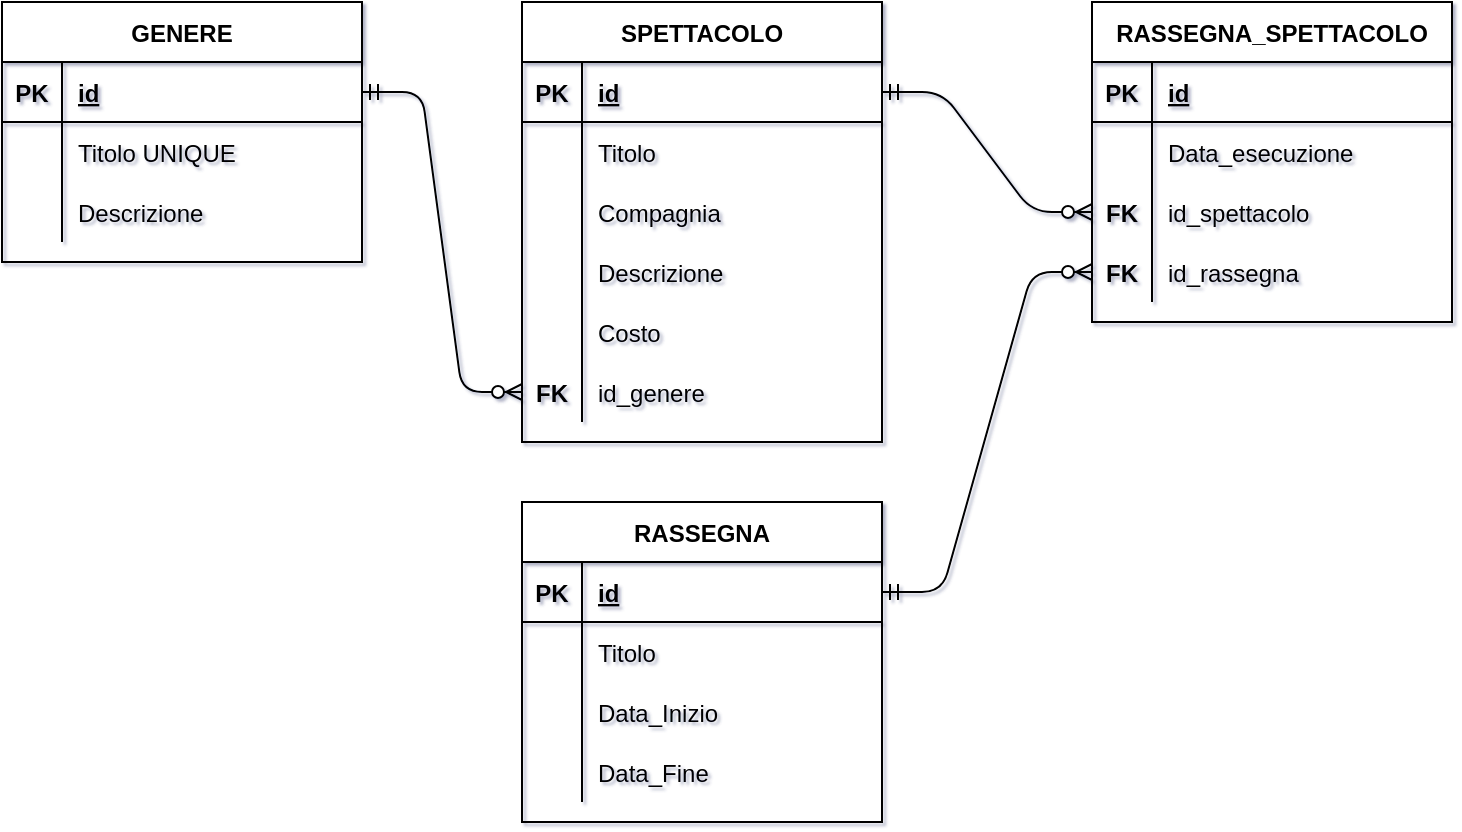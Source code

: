<mxfile pages="1">
    <diagram id="8AD6jW5EjMxsIns0vs_b" name="Pagina-1">
        <mxGraphModel dx="756" dy="518" grid="1" gridSize="10" guides="1" tooltips="1" connect="1" arrows="1" fold="1" page="1" pageScale="1" pageWidth="1169" pageHeight="827" math="0" shadow="1">
            <root>
                <mxCell id="0"/>
                <mxCell id="1" parent="0"/>
                <mxCell id="rkppzPKvcgOHfwQhOjSk-1" value="GENERE" style="shape=table;startSize=30;container=1;collapsible=1;childLayout=tableLayout;fixedRows=1;rowLines=0;fontStyle=1;align=center;resizeLast=1;" parent="1" vertex="1">
                    <mxGeometry x="40" y="40" width="180" height="130" as="geometry">
                        <mxRectangle x="40" y="40" width="80" height="30" as="alternateBounds"/>
                    </mxGeometry>
                </mxCell>
                <mxCell id="rkppzPKvcgOHfwQhOjSk-2" value="" style="shape=partialRectangle;collapsible=0;dropTarget=0;pointerEvents=0;fillColor=none;top=0;left=0;bottom=1;right=0;points=[[0,0.5],[1,0.5]];portConstraint=eastwest;" parent="rkppzPKvcgOHfwQhOjSk-1" vertex="1">
                    <mxGeometry y="30" width="180" height="30" as="geometry"/>
                </mxCell>
                <mxCell id="rkppzPKvcgOHfwQhOjSk-3" value="PK" style="shape=partialRectangle;connectable=0;fillColor=none;top=0;left=0;bottom=0;right=0;fontStyle=1;overflow=hidden;" parent="rkppzPKvcgOHfwQhOjSk-2" vertex="1">
                    <mxGeometry width="30" height="30" as="geometry"/>
                </mxCell>
                <mxCell id="rkppzPKvcgOHfwQhOjSk-4" value="id" style="shape=partialRectangle;connectable=0;fillColor=none;top=0;left=0;bottom=0;right=0;align=left;spacingLeft=6;fontStyle=5;overflow=hidden;" parent="rkppzPKvcgOHfwQhOjSk-2" vertex="1">
                    <mxGeometry x="30" width="150" height="30" as="geometry"/>
                </mxCell>
                <mxCell id="rkppzPKvcgOHfwQhOjSk-5" value="" style="shape=partialRectangle;collapsible=0;dropTarget=0;pointerEvents=0;fillColor=none;top=0;left=0;bottom=0;right=0;points=[[0,0.5],[1,0.5]];portConstraint=eastwest;" parent="rkppzPKvcgOHfwQhOjSk-1" vertex="1">
                    <mxGeometry y="60" width="180" height="30" as="geometry"/>
                </mxCell>
                <mxCell id="rkppzPKvcgOHfwQhOjSk-6" value="" style="shape=partialRectangle;connectable=0;fillColor=none;top=0;left=0;bottom=0;right=0;editable=1;overflow=hidden;" parent="rkppzPKvcgOHfwQhOjSk-5" vertex="1">
                    <mxGeometry width="30" height="30" as="geometry"/>
                </mxCell>
                <mxCell id="rkppzPKvcgOHfwQhOjSk-7" value="Titolo UNIQUE" style="shape=partialRectangle;connectable=0;fillColor=none;top=0;left=0;bottom=0;right=0;align=left;spacingLeft=6;overflow=hidden;" parent="rkppzPKvcgOHfwQhOjSk-5" vertex="1">
                    <mxGeometry x="30" width="150" height="30" as="geometry"/>
                </mxCell>
                <mxCell id="rkppzPKvcgOHfwQhOjSk-8" value="" style="shape=partialRectangle;collapsible=0;dropTarget=0;pointerEvents=0;fillColor=none;top=0;left=0;bottom=0;right=0;points=[[0,0.5],[1,0.5]];portConstraint=eastwest;" parent="rkppzPKvcgOHfwQhOjSk-1" vertex="1">
                    <mxGeometry y="90" width="180" height="30" as="geometry"/>
                </mxCell>
                <mxCell id="rkppzPKvcgOHfwQhOjSk-9" value="" style="shape=partialRectangle;connectable=0;fillColor=none;top=0;left=0;bottom=0;right=0;editable=1;overflow=hidden;" parent="rkppzPKvcgOHfwQhOjSk-8" vertex="1">
                    <mxGeometry width="30" height="30" as="geometry"/>
                </mxCell>
                <mxCell id="rkppzPKvcgOHfwQhOjSk-10" value="Descrizione" style="shape=partialRectangle;connectable=0;fillColor=none;top=0;left=0;bottom=0;right=0;align=left;spacingLeft=6;overflow=hidden;" parent="rkppzPKvcgOHfwQhOjSk-8" vertex="1">
                    <mxGeometry x="30" width="150" height="30" as="geometry"/>
                </mxCell>
                <mxCell id="rkppzPKvcgOHfwQhOjSk-14" value="SPETTACOLO" style="shape=table;startSize=30;container=1;collapsible=1;childLayout=tableLayout;fixedRows=1;rowLines=0;fontStyle=1;align=center;resizeLast=1;" parent="1" vertex="1">
                    <mxGeometry x="300" y="40" width="180" height="220" as="geometry">
                        <mxRectangle x="180" y="40" width="110" height="30" as="alternateBounds"/>
                    </mxGeometry>
                </mxCell>
                <mxCell id="rkppzPKvcgOHfwQhOjSk-15" value="" style="shape=partialRectangle;collapsible=0;dropTarget=0;pointerEvents=0;fillColor=none;top=0;left=0;bottom=1;right=0;points=[[0,0.5],[1,0.5]];portConstraint=eastwest;" parent="rkppzPKvcgOHfwQhOjSk-14" vertex="1">
                    <mxGeometry y="30" width="180" height="30" as="geometry"/>
                </mxCell>
                <mxCell id="rkppzPKvcgOHfwQhOjSk-16" value="PK" style="shape=partialRectangle;connectable=0;fillColor=none;top=0;left=0;bottom=0;right=0;fontStyle=1;overflow=hidden;" parent="rkppzPKvcgOHfwQhOjSk-15" vertex="1">
                    <mxGeometry width="30" height="30" as="geometry"/>
                </mxCell>
                <mxCell id="rkppzPKvcgOHfwQhOjSk-17" value="id" style="shape=partialRectangle;connectable=0;fillColor=none;top=0;left=0;bottom=0;right=0;align=left;spacingLeft=6;fontStyle=5;overflow=hidden;" parent="rkppzPKvcgOHfwQhOjSk-15" vertex="1">
                    <mxGeometry x="30" width="150" height="30" as="geometry"/>
                </mxCell>
                <mxCell id="rkppzPKvcgOHfwQhOjSk-18" value="" style="shape=partialRectangle;collapsible=0;dropTarget=0;pointerEvents=0;fillColor=none;top=0;left=0;bottom=0;right=0;points=[[0,0.5],[1,0.5]];portConstraint=eastwest;" parent="rkppzPKvcgOHfwQhOjSk-14" vertex="1">
                    <mxGeometry y="60" width="180" height="30" as="geometry"/>
                </mxCell>
                <mxCell id="rkppzPKvcgOHfwQhOjSk-19" value="" style="shape=partialRectangle;connectable=0;fillColor=none;top=0;left=0;bottom=0;right=0;editable=1;overflow=hidden;" parent="rkppzPKvcgOHfwQhOjSk-18" vertex="1">
                    <mxGeometry width="30" height="30" as="geometry"/>
                </mxCell>
                <mxCell id="rkppzPKvcgOHfwQhOjSk-20" value="Titolo" style="shape=partialRectangle;connectable=0;fillColor=none;top=0;left=0;bottom=0;right=0;align=left;spacingLeft=6;overflow=hidden;" parent="rkppzPKvcgOHfwQhOjSk-18" vertex="1">
                    <mxGeometry x="30" width="150" height="30" as="geometry"/>
                </mxCell>
                <mxCell id="rkppzPKvcgOHfwQhOjSk-21" value="" style="shape=partialRectangle;collapsible=0;dropTarget=0;pointerEvents=0;fillColor=none;top=0;left=0;bottom=0;right=0;points=[[0,0.5],[1,0.5]];portConstraint=eastwest;" parent="rkppzPKvcgOHfwQhOjSk-14" vertex="1">
                    <mxGeometry y="90" width="180" height="30" as="geometry"/>
                </mxCell>
                <mxCell id="rkppzPKvcgOHfwQhOjSk-22" value="" style="shape=partialRectangle;connectable=0;fillColor=none;top=0;left=0;bottom=0;right=0;editable=1;overflow=hidden;" parent="rkppzPKvcgOHfwQhOjSk-21" vertex="1">
                    <mxGeometry width="30" height="30" as="geometry"/>
                </mxCell>
                <mxCell id="rkppzPKvcgOHfwQhOjSk-23" value="Compagnia" style="shape=partialRectangle;connectable=0;fillColor=none;top=0;left=0;bottom=0;right=0;align=left;spacingLeft=6;overflow=hidden;" parent="rkppzPKvcgOHfwQhOjSk-21" vertex="1">
                    <mxGeometry x="30" width="150" height="30" as="geometry"/>
                </mxCell>
                <mxCell id="rkppzPKvcgOHfwQhOjSk-30" value="" style="shape=partialRectangle;collapsible=0;dropTarget=0;pointerEvents=0;fillColor=none;top=0;left=0;bottom=0;right=0;points=[[0,0.5],[1,0.5]];portConstraint=eastwest;" parent="rkppzPKvcgOHfwQhOjSk-14" vertex="1">
                    <mxGeometry y="120" width="180" height="30" as="geometry"/>
                </mxCell>
                <mxCell id="rkppzPKvcgOHfwQhOjSk-31" value="" style="shape=partialRectangle;connectable=0;fillColor=none;top=0;left=0;bottom=0;right=0;editable=1;overflow=hidden;" parent="rkppzPKvcgOHfwQhOjSk-30" vertex="1">
                    <mxGeometry width="30" height="30" as="geometry"/>
                </mxCell>
                <mxCell id="rkppzPKvcgOHfwQhOjSk-32" value="Descrizione" style="shape=partialRectangle;connectable=0;fillColor=none;top=0;left=0;bottom=0;right=0;align=left;spacingLeft=6;overflow=hidden;" parent="rkppzPKvcgOHfwQhOjSk-30" vertex="1">
                    <mxGeometry x="30" width="150" height="30" as="geometry"/>
                </mxCell>
                <mxCell id="rkppzPKvcgOHfwQhOjSk-24" value="" style="shape=partialRectangle;collapsible=0;dropTarget=0;pointerEvents=0;fillColor=none;top=0;left=0;bottom=0;right=0;points=[[0,0.5],[1,0.5]];portConstraint=eastwest;" parent="rkppzPKvcgOHfwQhOjSk-14" vertex="1">
                    <mxGeometry y="150" width="180" height="30" as="geometry"/>
                </mxCell>
                <mxCell id="rkppzPKvcgOHfwQhOjSk-25" value="" style="shape=partialRectangle;connectable=0;fillColor=none;top=0;left=0;bottom=0;right=0;editable=1;overflow=hidden;" parent="rkppzPKvcgOHfwQhOjSk-24" vertex="1">
                    <mxGeometry width="30" height="30" as="geometry"/>
                </mxCell>
                <mxCell id="rkppzPKvcgOHfwQhOjSk-26" value="Costo" style="shape=partialRectangle;connectable=0;fillColor=none;top=0;left=0;bottom=0;right=0;align=left;spacingLeft=6;overflow=hidden;" parent="rkppzPKvcgOHfwQhOjSk-24" vertex="1">
                    <mxGeometry x="30" width="150" height="30" as="geometry"/>
                </mxCell>
                <mxCell id="rkppzPKvcgOHfwQhOjSk-27" value="" style="shape=partialRectangle;collapsible=0;dropTarget=0;pointerEvents=0;fillColor=none;top=0;left=0;bottom=0;right=0;points=[[0,0.5],[1,0.5]];portConstraint=eastwest;" parent="rkppzPKvcgOHfwQhOjSk-14" vertex="1">
                    <mxGeometry y="180" width="180" height="30" as="geometry"/>
                </mxCell>
                <mxCell id="rkppzPKvcgOHfwQhOjSk-28" value="FK" style="shape=partialRectangle;connectable=0;fillColor=none;top=0;left=0;bottom=0;right=0;editable=1;overflow=hidden;fontStyle=1" parent="rkppzPKvcgOHfwQhOjSk-27" vertex="1">
                    <mxGeometry width="30" height="30" as="geometry"/>
                </mxCell>
                <mxCell id="rkppzPKvcgOHfwQhOjSk-29" value="id_genere" style="shape=partialRectangle;connectable=0;fillColor=none;top=0;left=0;bottom=0;right=0;align=left;spacingLeft=6;overflow=hidden;" parent="rkppzPKvcgOHfwQhOjSk-27" vertex="1">
                    <mxGeometry x="30" width="150" height="30" as="geometry"/>
                </mxCell>
                <mxCell id="rkppzPKvcgOHfwQhOjSk-34" value="RASSEGNA" style="shape=table;startSize=30;container=1;collapsible=1;childLayout=tableLayout;fixedRows=1;rowLines=0;fontStyle=1;align=center;resizeLast=1;" parent="1" vertex="1">
                    <mxGeometry x="300" y="290" width="180" height="160" as="geometry">
                        <mxRectangle x="180" y="280" width="100" height="30" as="alternateBounds"/>
                    </mxGeometry>
                </mxCell>
                <mxCell id="rkppzPKvcgOHfwQhOjSk-35" value="" style="shape=partialRectangle;collapsible=0;dropTarget=0;pointerEvents=0;fillColor=none;top=0;left=0;bottom=1;right=0;points=[[0,0.5],[1,0.5]];portConstraint=eastwest;" parent="rkppzPKvcgOHfwQhOjSk-34" vertex="1">
                    <mxGeometry y="30" width="180" height="30" as="geometry"/>
                </mxCell>
                <mxCell id="rkppzPKvcgOHfwQhOjSk-36" value="PK" style="shape=partialRectangle;connectable=0;fillColor=none;top=0;left=0;bottom=0;right=0;fontStyle=1;overflow=hidden;" parent="rkppzPKvcgOHfwQhOjSk-35" vertex="1">
                    <mxGeometry width="30" height="30" as="geometry"/>
                </mxCell>
                <mxCell id="rkppzPKvcgOHfwQhOjSk-37" value="id" style="shape=partialRectangle;connectable=0;fillColor=none;top=0;left=0;bottom=0;right=0;align=left;spacingLeft=6;fontStyle=5;overflow=hidden;" parent="rkppzPKvcgOHfwQhOjSk-35" vertex="1">
                    <mxGeometry x="30" width="150" height="30" as="geometry"/>
                </mxCell>
                <mxCell id="rkppzPKvcgOHfwQhOjSk-38" value="" style="shape=partialRectangle;collapsible=0;dropTarget=0;pointerEvents=0;fillColor=none;top=0;left=0;bottom=0;right=0;points=[[0,0.5],[1,0.5]];portConstraint=eastwest;" parent="rkppzPKvcgOHfwQhOjSk-34" vertex="1">
                    <mxGeometry y="60" width="180" height="30" as="geometry"/>
                </mxCell>
                <mxCell id="rkppzPKvcgOHfwQhOjSk-39" value="" style="shape=partialRectangle;connectable=0;fillColor=none;top=0;left=0;bottom=0;right=0;editable=1;overflow=hidden;" parent="rkppzPKvcgOHfwQhOjSk-38" vertex="1">
                    <mxGeometry width="30" height="30" as="geometry"/>
                </mxCell>
                <mxCell id="rkppzPKvcgOHfwQhOjSk-40" value="Titolo" style="shape=partialRectangle;connectable=0;fillColor=none;top=0;left=0;bottom=0;right=0;align=left;spacingLeft=6;overflow=hidden;" parent="rkppzPKvcgOHfwQhOjSk-38" vertex="1">
                    <mxGeometry x="30" width="150" height="30" as="geometry"/>
                </mxCell>
                <mxCell id="rkppzPKvcgOHfwQhOjSk-41" value="" style="shape=partialRectangle;collapsible=0;dropTarget=0;pointerEvents=0;fillColor=none;top=0;left=0;bottom=0;right=0;points=[[0,0.5],[1,0.5]];portConstraint=eastwest;" parent="rkppzPKvcgOHfwQhOjSk-34" vertex="1">
                    <mxGeometry y="90" width="180" height="30" as="geometry"/>
                </mxCell>
                <mxCell id="rkppzPKvcgOHfwQhOjSk-42" value="" style="shape=partialRectangle;connectable=0;fillColor=none;top=0;left=0;bottom=0;right=0;editable=1;overflow=hidden;" parent="rkppzPKvcgOHfwQhOjSk-41" vertex="1">
                    <mxGeometry width="30" height="30" as="geometry"/>
                </mxCell>
                <mxCell id="rkppzPKvcgOHfwQhOjSk-43" value="Data_Inizio" style="shape=partialRectangle;connectable=0;fillColor=none;top=0;left=0;bottom=0;right=0;align=left;spacingLeft=6;overflow=hidden;" parent="rkppzPKvcgOHfwQhOjSk-41" vertex="1">
                    <mxGeometry x="30" width="150" height="30" as="geometry"/>
                </mxCell>
                <mxCell id="rkppzPKvcgOHfwQhOjSk-44" value="" style="shape=partialRectangle;collapsible=0;dropTarget=0;pointerEvents=0;fillColor=none;top=0;left=0;bottom=0;right=0;points=[[0,0.5],[1,0.5]];portConstraint=eastwest;" parent="rkppzPKvcgOHfwQhOjSk-34" vertex="1">
                    <mxGeometry y="120" width="180" height="30" as="geometry"/>
                </mxCell>
                <mxCell id="rkppzPKvcgOHfwQhOjSk-45" value="" style="shape=partialRectangle;connectable=0;fillColor=none;top=0;left=0;bottom=0;right=0;editable=1;overflow=hidden;" parent="rkppzPKvcgOHfwQhOjSk-44" vertex="1">
                    <mxGeometry width="30" height="30" as="geometry"/>
                </mxCell>
                <mxCell id="rkppzPKvcgOHfwQhOjSk-46" value="Data_Fine" style="shape=partialRectangle;connectable=0;fillColor=none;top=0;left=0;bottom=0;right=0;align=left;spacingLeft=6;overflow=hidden;" parent="rkppzPKvcgOHfwQhOjSk-44" vertex="1">
                    <mxGeometry x="30" width="150" height="30" as="geometry"/>
                </mxCell>
                <mxCell id="rkppzPKvcgOHfwQhOjSk-47" value="RASSEGNA_SPETTACOLO" style="shape=table;startSize=30;container=1;collapsible=1;childLayout=tableLayout;fixedRows=1;rowLines=0;fontStyle=1;align=center;resizeLast=1;" parent="1" vertex="1">
                    <mxGeometry x="585" y="40" width="180" height="160" as="geometry">
                        <mxRectangle x="420" y="40" width="180" height="30" as="alternateBounds"/>
                    </mxGeometry>
                </mxCell>
                <mxCell id="rkppzPKvcgOHfwQhOjSk-48" value="" style="shape=partialRectangle;collapsible=0;dropTarget=0;pointerEvents=0;fillColor=none;top=0;left=0;bottom=1;right=0;points=[[0,0.5],[1,0.5]];portConstraint=eastwest;" parent="rkppzPKvcgOHfwQhOjSk-47" vertex="1">
                    <mxGeometry y="30" width="180" height="30" as="geometry"/>
                </mxCell>
                <mxCell id="rkppzPKvcgOHfwQhOjSk-49" value="PK" style="shape=partialRectangle;connectable=0;fillColor=none;top=0;left=0;bottom=0;right=0;fontStyle=1;overflow=hidden;" parent="rkppzPKvcgOHfwQhOjSk-48" vertex="1">
                    <mxGeometry width="30" height="30" as="geometry"/>
                </mxCell>
                <mxCell id="rkppzPKvcgOHfwQhOjSk-50" value="id" style="shape=partialRectangle;connectable=0;fillColor=none;top=0;left=0;bottom=0;right=0;align=left;spacingLeft=6;fontStyle=5;overflow=hidden;" parent="rkppzPKvcgOHfwQhOjSk-48" vertex="1">
                    <mxGeometry x="30" width="150" height="30" as="geometry"/>
                </mxCell>
                <mxCell id="rkppzPKvcgOHfwQhOjSk-51" value="" style="shape=partialRectangle;collapsible=0;dropTarget=0;pointerEvents=0;fillColor=none;top=0;left=0;bottom=0;right=0;points=[[0,0.5],[1,0.5]];portConstraint=eastwest;" parent="rkppzPKvcgOHfwQhOjSk-47" vertex="1">
                    <mxGeometry y="60" width="180" height="30" as="geometry"/>
                </mxCell>
                <mxCell id="rkppzPKvcgOHfwQhOjSk-52" value="" style="shape=partialRectangle;connectable=0;fillColor=none;top=0;left=0;bottom=0;right=0;editable=1;overflow=hidden;" parent="rkppzPKvcgOHfwQhOjSk-51" vertex="1">
                    <mxGeometry width="30" height="30" as="geometry"/>
                </mxCell>
                <mxCell id="rkppzPKvcgOHfwQhOjSk-53" value="Data_esecuzione" style="shape=partialRectangle;connectable=0;fillColor=none;top=0;left=0;bottom=0;right=0;align=left;spacingLeft=6;overflow=hidden;" parent="rkppzPKvcgOHfwQhOjSk-51" vertex="1">
                    <mxGeometry x="30" width="150" height="30" as="geometry"/>
                </mxCell>
                <mxCell id="rkppzPKvcgOHfwQhOjSk-54" value="" style="shape=partialRectangle;collapsible=0;dropTarget=0;pointerEvents=0;fillColor=none;top=0;left=0;bottom=0;right=0;points=[[0,0.5],[1,0.5]];portConstraint=eastwest;" parent="rkppzPKvcgOHfwQhOjSk-47" vertex="1">
                    <mxGeometry y="90" width="180" height="30" as="geometry"/>
                </mxCell>
                <mxCell id="rkppzPKvcgOHfwQhOjSk-55" value="FK" style="shape=partialRectangle;connectable=0;fillColor=none;top=0;left=0;bottom=0;right=0;editable=1;overflow=hidden;fontStyle=1" parent="rkppzPKvcgOHfwQhOjSk-54" vertex="1">
                    <mxGeometry width="30" height="30" as="geometry"/>
                </mxCell>
                <mxCell id="rkppzPKvcgOHfwQhOjSk-56" value="id_spettacolo" style="shape=partialRectangle;connectable=0;fillColor=none;top=0;left=0;bottom=0;right=0;align=left;spacingLeft=6;overflow=hidden;" parent="rkppzPKvcgOHfwQhOjSk-54" vertex="1">
                    <mxGeometry x="30" width="150" height="30" as="geometry"/>
                </mxCell>
                <mxCell id="rkppzPKvcgOHfwQhOjSk-57" value="" style="shape=partialRectangle;collapsible=0;dropTarget=0;pointerEvents=0;fillColor=none;top=0;left=0;bottom=0;right=0;points=[[0,0.5],[1,0.5]];portConstraint=eastwest;" parent="rkppzPKvcgOHfwQhOjSk-47" vertex="1">
                    <mxGeometry y="120" width="180" height="30" as="geometry"/>
                </mxCell>
                <mxCell id="rkppzPKvcgOHfwQhOjSk-58" value="FK" style="shape=partialRectangle;connectable=0;fillColor=none;top=0;left=0;bottom=0;right=0;editable=1;overflow=hidden;fontStyle=1" parent="rkppzPKvcgOHfwQhOjSk-57" vertex="1">
                    <mxGeometry width="30" height="30" as="geometry"/>
                </mxCell>
                <mxCell id="rkppzPKvcgOHfwQhOjSk-59" value="id_rassegna" style="shape=partialRectangle;connectable=0;fillColor=none;top=0;left=0;bottom=0;right=0;align=left;spacingLeft=6;overflow=hidden;" parent="rkppzPKvcgOHfwQhOjSk-57" vertex="1">
                    <mxGeometry x="30" width="150" height="30" as="geometry"/>
                </mxCell>
                <mxCell id="rkppzPKvcgOHfwQhOjSk-63" value="" style="edgeStyle=entityRelationEdgeStyle;fontSize=12;html=1;endArrow=ERzeroToMany;startArrow=ERmandOne;exitX=1;exitY=0.5;exitDx=0;exitDy=0;entryX=0;entryY=0.5;entryDx=0;entryDy=0;" parent="1" source="rkppzPKvcgOHfwQhOjSk-2" target="rkppzPKvcgOHfwQhOjSk-27" edge="1">
                    <mxGeometry width="100" height="100" relative="1" as="geometry">
                        <mxPoint x="130" y="340" as="sourcePoint"/>
                        <mxPoint x="230" y="240" as="targetPoint"/>
                    </mxGeometry>
                </mxCell>
                <mxCell id="rkppzPKvcgOHfwQhOjSk-64" value="" style="edgeStyle=entityRelationEdgeStyle;fontSize=12;html=1;endArrow=ERzeroToMany;startArrow=ERmandOne;exitX=1;exitY=0.5;exitDx=0;exitDy=0;entryX=0;entryY=0.5;entryDx=0;entryDy=0;" parent="1" source="rkppzPKvcgOHfwQhOjSk-15" target="rkppzPKvcgOHfwQhOjSk-54" edge="1">
                    <mxGeometry width="100" height="100" relative="1" as="geometry">
                        <mxPoint x="390" y="310" as="sourcePoint"/>
                        <mxPoint x="490" y="210" as="targetPoint"/>
                    </mxGeometry>
                </mxCell>
                <mxCell id="rkppzPKvcgOHfwQhOjSk-65" value="" style="edgeStyle=entityRelationEdgeStyle;fontSize=12;html=1;endArrow=ERzeroToMany;startArrow=ERmandOne;exitX=1;exitY=0.5;exitDx=0;exitDy=0;entryX=0;entryY=0.5;entryDx=0;entryDy=0;" parent="1" source="rkppzPKvcgOHfwQhOjSk-35" target="rkppzPKvcgOHfwQhOjSk-57" edge="1">
                    <mxGeometry width="100" height="100" relative="1" as="geometry">
                        <mxPoint x="390" y="310" as="sourcePoint"/>
                        <mxPoint x="490" y="210" as="targetPoint"/>
                    </mxGeometry>
                </mxCell>
            </root>
        </mxGraphModel>
    </diagram>
</mxfile>